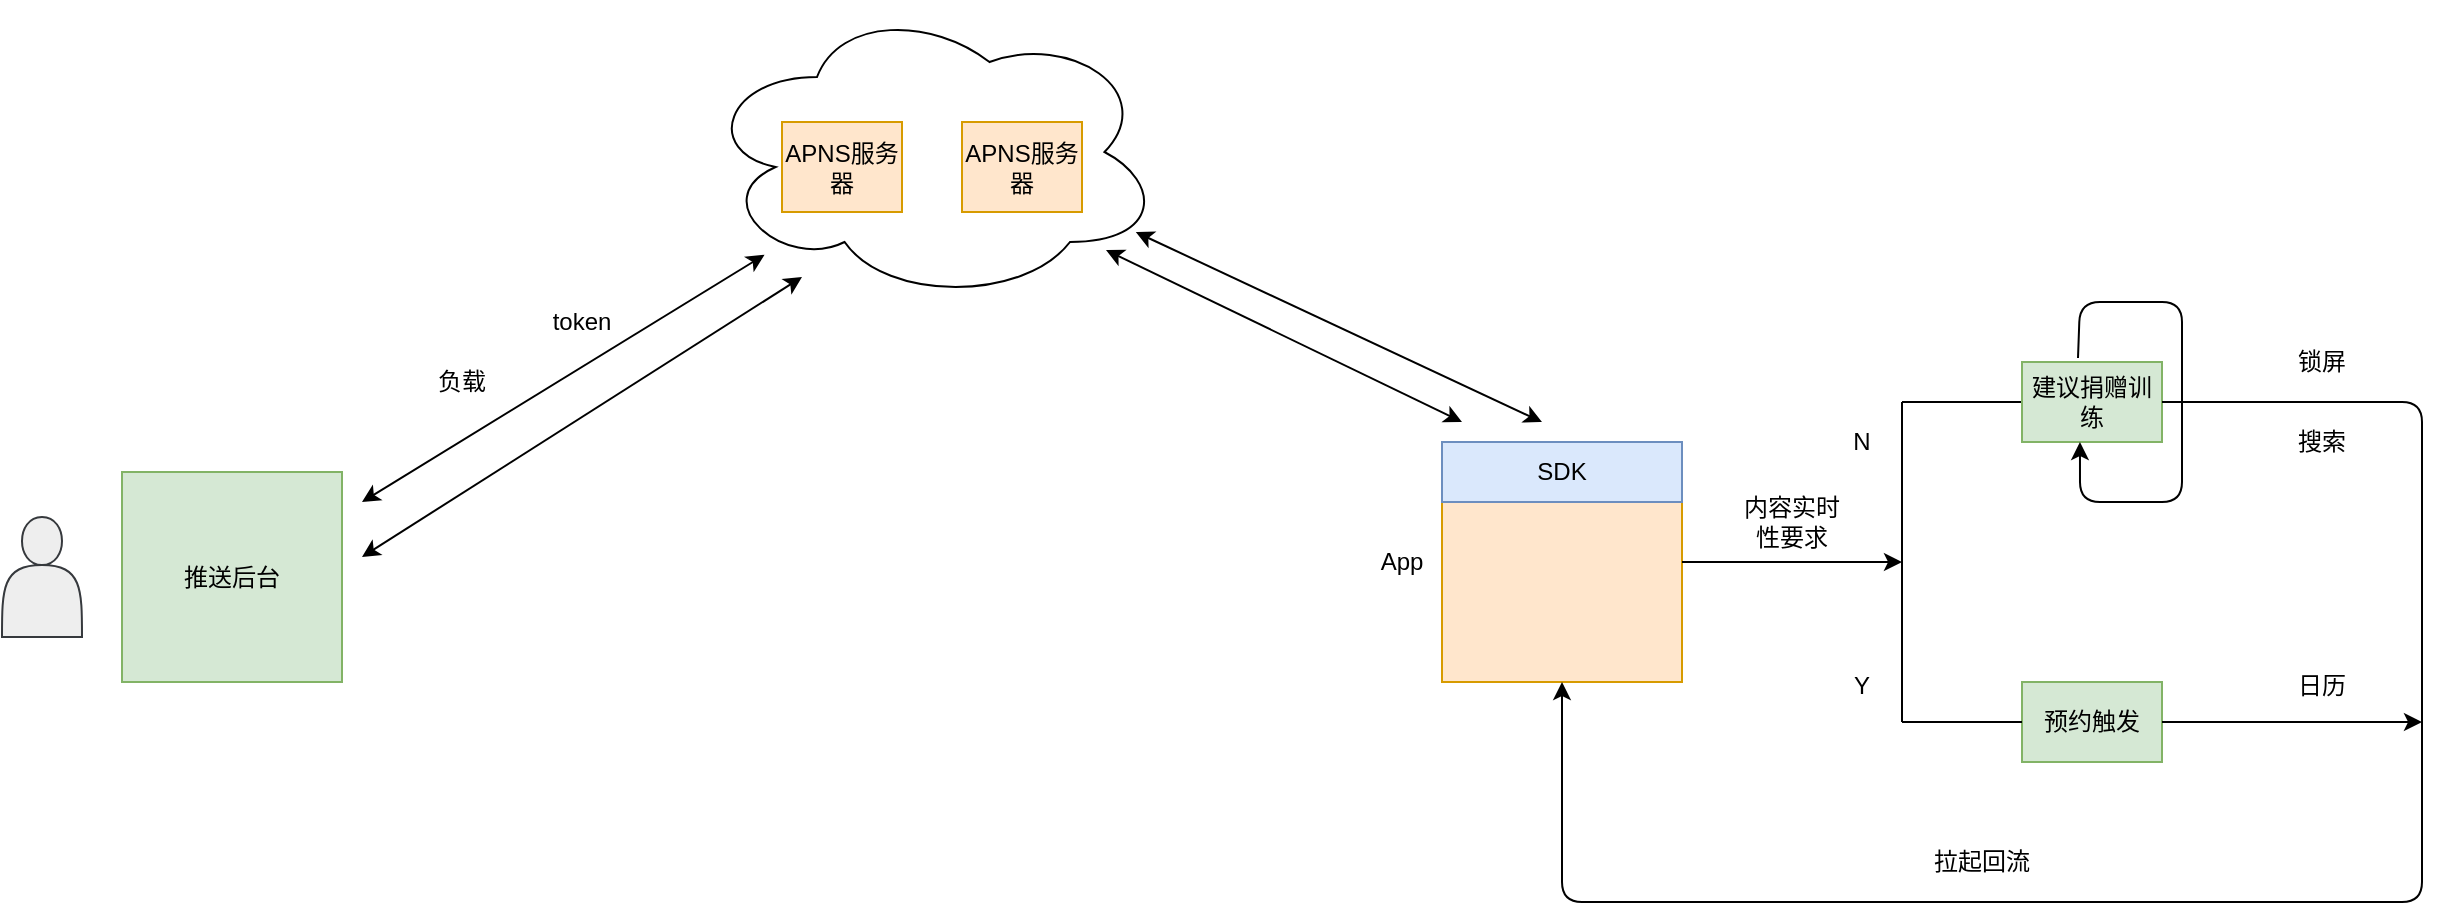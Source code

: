 <mxfile version="14.1.9" type="github"><diagram id="XrUJx6FzbxBOrYJnEMmC" name="Page-1"><mxGraphModel dx="2467" dy="513" grid="1" gridSize="10" guides="1" tooltips="1" connect="1" arrows="1" fold="1" page="1" pageScale="1" pageWidth="1654" pageHeight="2336" math="0" shadow="0"><root><mxCell id="0"/><mxCell id="1" parent="0"/><mxCell id="p-1nBFEL1rEkn8mx1mDJ-4" value="" style="ellipse;shape=cloud;whiteSpace=wrap;html=1;" parent="1" vertex="1"><mxGeometry x="-1250" y="230" width="230" height="150" as="geometry"/></mxCell><mxCell id="p-1nBFEL1rEkn8mx1mDJ-1" value="推送后台" style="rounded=0;whiteSpace=wrap;html=1;fillColor=#d5e8d4;strokeColor=#82b366;" parent="1" vertex="1"><mxGeometry x="-1540" y="465" width="110" height="105" as="geometry"/></mxCell><mxCell id="p-1nBFEL1rEkn8mx1mDJ-3" value="APNS服务器" style="rounded=0;whiteSpace=wrap;html=1;fillColor=#ffe6cc;strokeColor=#d79b00;" parent="1" vertex="1"><mxGeometry x="-1120" y="290" width="60" height="45" as="geometry"/></mxCell><mxCell id="p-1nBFEL1rEkn8mx1mDJ-6" value="APNS服务器" style="rounded=0;whiteSpace=wrap;html=1;fillColor=#ffe6cc;strokeColor=#d79b00;" parent="1" vertex="1"><mxGeometry x="-1210" y="290" width="60" height="45" as="geometry"/></mxCell><mxCell id="p-1nBFEL1rEkn8mx1mDJ-8" value="" style="rounded=0;whiteSpace=wrap;html=1;fillColor=#ffe6cc;strokeColor=#d79b00;" parent="1" vertex="1"><mxGeometry x="-880" y="450" width="120" height="120" as="geometry"/></mxCell><mxCell id="p-1nBFEL1rEkn8mx1mDJ-9" value="SDK" style="rounded=0;whiteSpace=wrap;html=1;fillColor=#dae8fc;strokeColor=#6c8ebf;" parent="1" vertex="1"><mxGeometry x="-880" y="450" width="120" height="30" as="geometry"/></mxCell><mxCell id="p-1nBFEL1rEkn8mx1mDJ-12" value="App" style="text;html=1;strokeColor=none;fillColor=none;align=center;verticalAlign=middle;whiteSpace=wrap;rounded=0;" parent="1" vertex="1"><mxGeometry x="-920" y="500" width="40" height="20" as="geometry"/></mxCell><mxCell id="p-1nBFEL1rEkn8mx1mDJ-13" value="" style="endArrow=classic;startArrow=classic;html=1;" parent="1" target="p-1nBFEL1rEkn8mx1mDJ-4" edge="1"><mxGeometry width="50" height="50" relative="1" as="geometry"><mxPoint x="-1420" y="480" as="sourcePoint"/><mxPoint x="-1220" y="400" as="targetPoint"/></mxGeometry></mxCell><mxCell id="p-1nBFEL1rEkn8mx1mDJ-14" value="" style="endArrow=classic;startArrow=classic;html=1;" parent="1" edge="1"><mxGeometry width="50" height="50" relative="1" as="geometry"><mxPoint x="-1420" y="507.5" as="sourcePoint"/><mxPoint x="-1200" y="367.5" as="targetPoint"/></mxGeometry></mxCell><mxCell id="p-1nBFEL1rEkn8mx1mDJ-15" value="" style="endArrow=classic;startArrow=classic;html=1;" parent="1" edge="1"><mxGeometry width="50" height="50" relative="1" as="geometry"><mxPoint x="-870" y="440" as="sourcePoint"/><mxPoint x="-1048" y="354" as="targetPoint"/></mxGeometry></mxCell><mxCell id="p-1nBFEL1rEkn8mx1mDJ-16" value="" style="endArrow=classic;startArrow=classic;html=1;exitX=0.943;exitY=0.767;exitDx=0;exitDy=0;exitPerimeter=0;" parent="1" source="p-1nBFEL1rEkn8mx1mDJ-4" edge="1"><mxGeometry width="50" height="50" relative="1" as="geometry"><mxPoint x="-1050" y="360" as="sourcePoint"/><mxPoint x="-830" y="440" as="targetPoint"/></mxGeometry></mxCell><mxCell id="p-1nBFEL1rEkn8mx1mDJ-22" value="" style="endArrow=none;html=1;" parent="1" edge="1"><mxGeometry width="50" height="50" relative="1" as="geometry"><mxPoint x="-650" y="590" as="sourcePoint"/><mxPoint x="-650" y="430" as="targetPoint"/></mxGeometry></mxCell><mxCell id="p-1nBFEL1rEkn8mx1mDJ-23" value="" style="endArrow=none;html=1;" parent="1" edge="1"><mxGeometry width="50" height="50" relative="1" as="geometry"><mxPoint x="-650" y="430" as="sourcePoint"/><mxPoint x="-590" y="430" as="targetPoint"/></mxGeometry></mxCell><mxCell id="p-1nBFEL1rEkn8mx1mDJ-24" value="建议捐赠训练" style="rounded=0;whiteSpace=wrap;html=1;fillColor=#d5e8d4;strokeColor=#82b366;" parent="1" vertex="1"><mxGeometry x="-590" y="410" width="70" height="40" as="geometry"/></mxCell><mxCell id="p-1nBFEL1rEkn8mx1mDJ-26" value="预约触发" style="rounded=0;whiteSpace=wrap;html=1;fillColor=#d5e8d4;strokeColor=#82b366;" parent="1" vertex="1"><mxGeometry x="-590" y="570" width="70" height="40" as="geometry"/></mxCell><mxCell id="p-1nBFEL1rEkn8mx1mDJ-27" value="" style="endArrow=none;html=1;" parent="1" edge="1"><mxGeometry width="50" height="50" relative="1" as="geometry"><mxPoint x="-650" y="590" as="sourcePoint"/><mxPoint x="-590" y="590" as="targetPoint"/></mxGeometry></mxCell><mxCell id="p-1nBFEL1rEkn8mx1mDJ-31" value="" style="shape=actor;whiteSpace=wrap;html=1;fillColor=#eeeeee;strokeColor=#36393d;" parent="1" vertex="1"><mxGeometry x="-1600" y="487.5" width="40" height="60" as="geometry"/></mxCell><mxCell id="p-1nBFEL1rEkn8mx1mDJ-35" value="负载" style="text;html=1;strokeColor=none;fillColor=none;align=center;verticalAlign=middle;whiteSpace=wrap;rounded=0;sketch=1;" parent="1" vertex="1"><mxGeometry x="-1390" y="410" width="40" height="20" as="geometry"/></mxCell><mxCell id="p-1nBFEL1rEkn8mx1mDJ-36" value="token" style="text;html=1;strokeColor=none;fillColor=none;align=center;verticalAlign=middle;whiteSpace=wrap;rounded=0;sketch=1;" parent="1" vertex="1"><mxGeometry x="-1330" y="380" width="40" height="20" as="geometry"/></mxCell><mxCell id="b_7PUf8tHoOjpHEHjNlk-1" value="" style="endArrow=classic;html=1;exitX=1;exitY=0.5;exitDx=0;exitDy=0;" edge="1" parent="1" source="p-1nBFEL1rEkn8mx1mDJ-8"><mxGeometry width="50" height="50" relative="1" as="geometry"><mxPoint x="-790" y="640" as="sourcePoint"/><mxPoint x="-650" y="510" as="targetPoint"/></mxGeometry></mxCell><mxCell id="b_7PUf8tHoOjpHEHjNlk-2" value="内容实时性要求" style="text;html=1;strokeColor=none;fillColor=none;align=center;verticalAlign=middle;whiteSpace=wrap;rounded=0;" vertex="1" parent="1"><mxGeometry x="-730" y="480" width="50" height="20" as="geometry"/></mxCell><mxCell id="b_7PUf8tHoOjpHEHjNlk-3" value="N" style="text;html=1;strokeColor=none;fillColor=none;align=center;verticalAlign=middle;whiteSpace=wrap;rounded=0;" vertex="1" parent="1"><mxGeometry x="-690" y="440" width="40" height="20" as="geometry"/></mxCell><mxCell id="b_7PUf8tHoOjpHEHjNlk-4" value="Y" style="text;html=1;strokeColor=none;fillColor=none;align=center;verticalAlign=middle;whiteSpace=wrap;rounded=0;" vertex="1" parent="1"><mxGeometry x="-690" y="562" width="40" height="20" as="geometry"/></mxCell><mxCell id="b_7PUf8tHoOjpHEHjNlk-5" value="" style="endArrow=classic;html=1;entryX=0.5;entryY=1;entryDx=0;entryDy=0;" edge="1" parent="1" source="p-1nBFEL1rEkn8mx1mDJ-24" target="p-1nBFEL1rEkn8mx1mDJ-8"><mxGeometry width="50" height="50" relative="1" as="geometry"><mxPoint x="-520" y="480" as="sourcePoint"/><mxPoint x="-850" y="680" as="targetPoint"/><Array as="points"><mxPoint x="-390" y="430"/><mxPoint x="-390" y="680"/><mxPoint x="-820" y="680"/></Array></mxGeometry></mxCell><mxCell id="b_7PUf8tHoOjpHEHjNlk-6" value="" style="endArrow=classic;html=1;exitX=1;exitY=0.5;exitDx=0;exitDy=0;" edge="1" parent="1" source="p-1nBFEL1rEkn8mx1mDJ-26"><mxGeometry width="50" height="50" relative="1" as="geometry"><mxPoint x="-500" y="670" as="sourcePoint"/><mxPoint x="-390" y="590" as="targetPoint"/></mxGeometry></mxCell><mxCell id="b_7PUf8tHoOjpHEHjNlk-7" value="锁屏" style="text;html=1;strokeColor=none;fillColor=none;align=center;verticalAlign=middle;whiteSpace=wrap;rounded=0;" vertex="1" parent="1"><mxGeometry x="-460" y="400" width="40" height="20" as="geometry"/></mxCell><mxCell id="b_7PUf8tHoOjpHEHjNlk-8" value="搜索" style="text;html=1;strokeColor=none;fillColor=none;align=center;verticalAlign=middle;whiteSpace=wrap;rounded=0;" vertex="1" parent="1"><mxGeometry x="-460" y="440" width="40" height="20" as="geometry"/></mxCell><mxCell id="b_7PUf8tHoOjpHEHjNlk-9" value="日历" style="text;html=1;strokeColor=none;fillColor=none;align=center;verticalAlign=middle;whiteSpace=wrap;rounded=0;" vertex="1" parent="1"><mxGeometry x="-460" y="562" width="40" height="20" as="geometry"/></mxCell><mxCell id="b_7PUf8tHoOjpHEHjNlk-10" value="拉起回流" style="text;html=1;strokeColor=none;fillColor=none;align=center;verticalAlign=middle;whiteSpace=wrap;rounded=0;" vertex="1" parent="1"><mxGeometry x="-640" y="650" width="60" height="20" as="geometry"/></mxCell><mxCell id="b_7PUf8tHoOjpHEHjNlk-14" value="" style="endArrow=classic;html=1;entryX=0.414;entryY=1;entryDx=0;entryDy=0;entryPerimeter=0;exitX=0.4;exitY=-0.05;exitDx=0;exitDy=0;exitPerimeter=0;" edge="1" parent="1" source="p-1nBFEL1rEkn8mx1mDJ-24" target="p-1nBFEL1rEkn8mx1mDJ-24"><mxGeometry width="50" height="50" relative="1" as="geometry"><mxPoint x="-555" y="410" as="sourcePoint"/><mxPoint x="-590" y="480" as="targetPoint"/><Array as="points"><mxPoint x="-561" y="380"/><mxPoint x="-510" y="380"/><mxPoint x="-510" y="480"/><mxPoint x="-561" y="480"/></Array></mxGeometry></mxCell></root></mxGraphModel></diagram></mxfile>